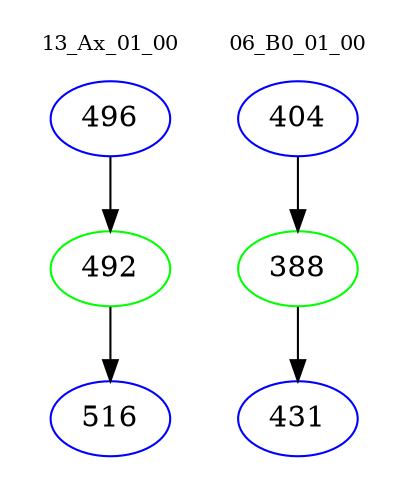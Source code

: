 digraph{
subgraph cluster_0 {
color = white
label = "13_Ax_01_00";
fontsize=10;
T0_496 [label="496", color="blue"]
T0_496 -> T0_492 [color="black"]
T0_492 [label="492", color="green"]
T0_492 -> T0_516 [color="black"]
T0_516 [label="516", color="blue"]
}
subgraph cluster_1 {
color = white
label = "06_B0_01_00";
fontsize=10;
T1_404 [label="404", color="blue"]
T1_404 -> T1_388 [color="black"]
T1_388 [label="388", color="green"]
T1_388 -> T1_431 [color="black"]
T1_431 [label="431", color="blue"]
}
}
